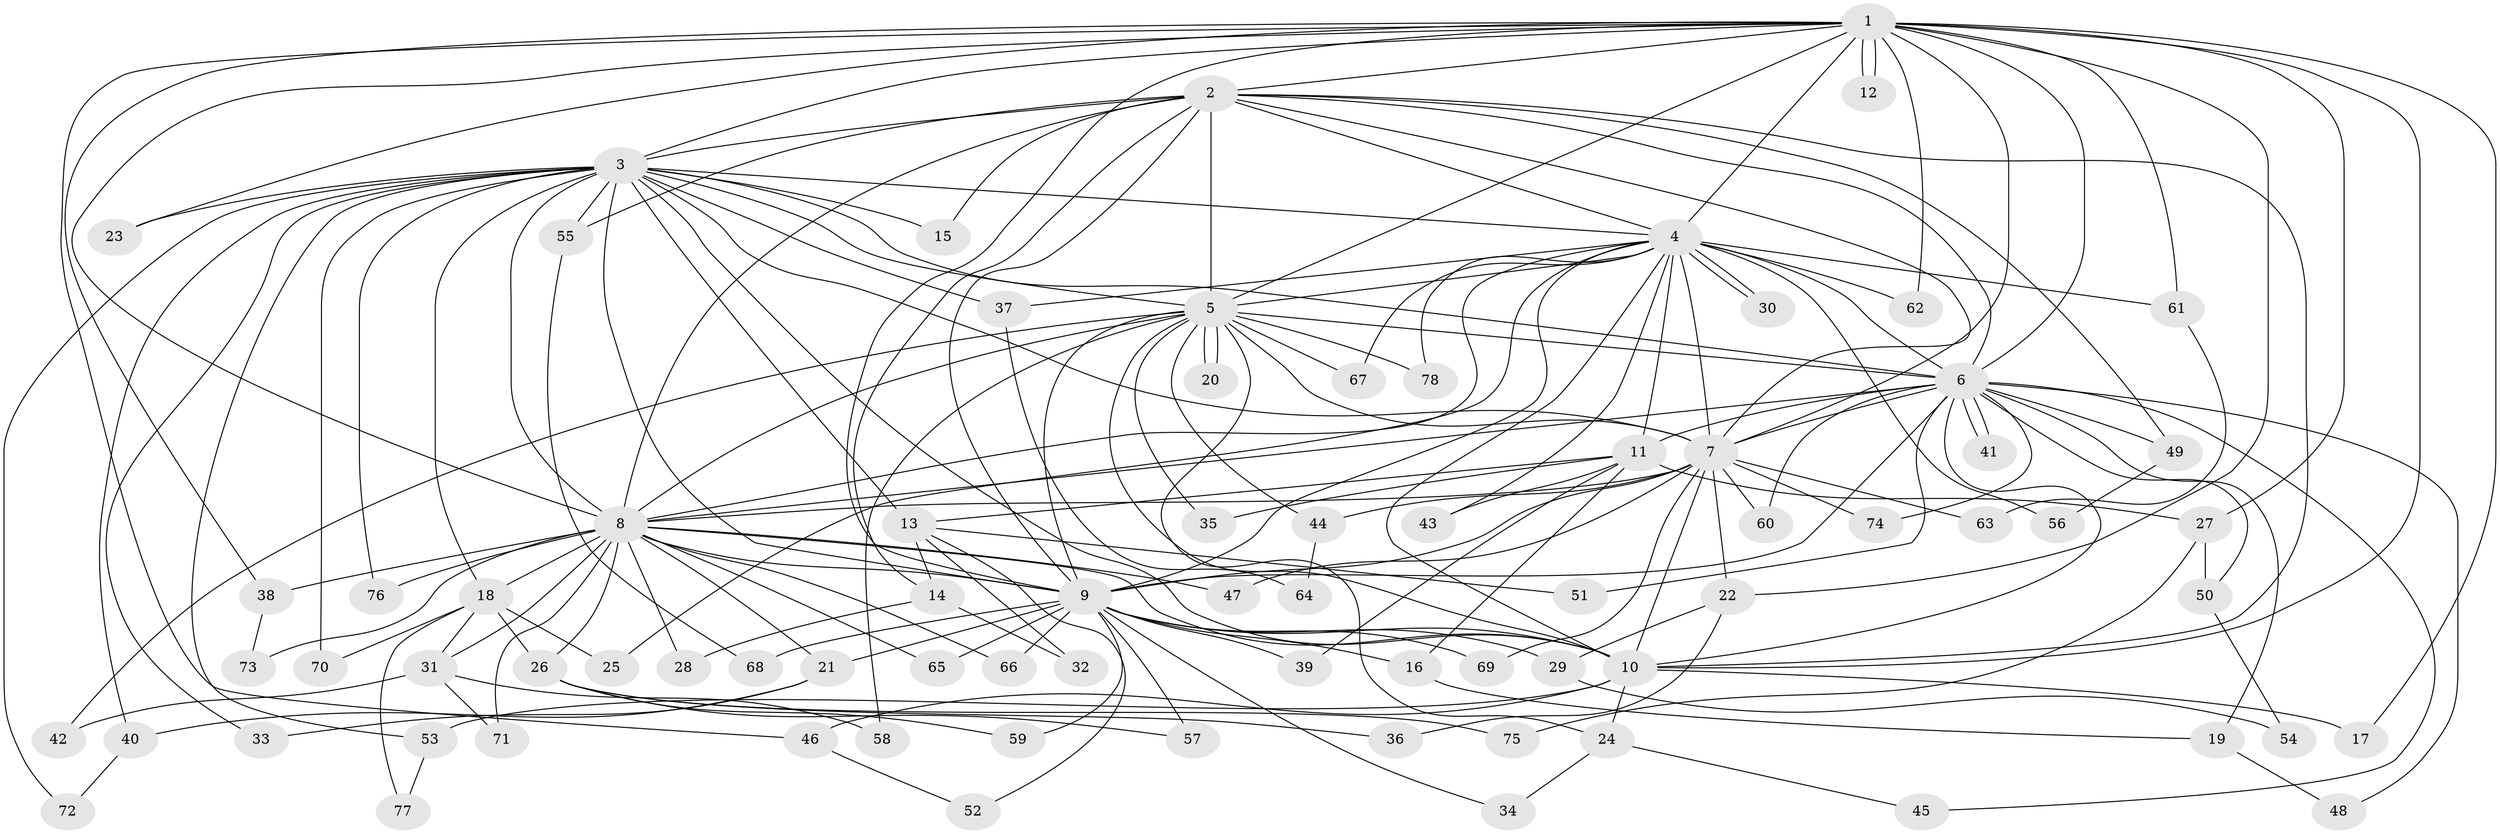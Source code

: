 // Generated by graph-tools (version 1.1) at 2025/14/03/09/25 04:14:18]
// undirected, 78 vertices, 181 edges
graph export_dot {
graph [start="1"]
  node [color=gray90,style=filled];
  1;
  2;
  3;
  4;
  5;
  6;
  7;
  8;
  9;
  10;
  11;
  12;
  13;
  14;
  15;
  16;
  17;
  18;
  19;
  20;
  21;
  22;
  23;
  24;
  25;
  26;
  27;
  28;
  29;
  30;
  31;
  32;
  33;
  34;
  35;
  36;
  37;
  38;
  39;
  40;
  41;
  42;
  43;
  44;
  45;
  46;
  47;
  48;
  49;
  50;
  51;
  52;
  53;
  54;
  55;
  56;
  57;
  58;
  59;
  60;
  61;
  62;
  63;
  64;
  65;
  66;
  67;
  68;
  69;
  70;
  71;
  72;
  73;
  74;
  75;
  76;
  77;
  78;
  1 -- 2;
  1 -- 3;
  1 -- 4;
  1 -- 5;
  1 -- 6;
  1 -- 7;
  1 -- 8;
  1 -- 9;
  1 -- 10;
  1 -- 12;
  1 -- 12;
  1 -- 17;
  1 -- 22;
  1 -- 23;
  1 -- 27;
  1 -- 38;
  1 -- 46;
  1 -- 61;
  1 -- 62;
  2 -- 3;
  2 -- 4;
  2 -- 5;
  2 -- 6;
  2 -- 7;
  2 -- 8;
  2 -- 9;
  2 -- 10;
  2 -- 14;
  2 -- 15;
  2 -- 49;
  2 -- 55;
  3 -- 4;
  3 -- 5;
  3 -- 6;
  3 -- 7;
  3 -- 8;
  3 -- 9;
  3 -- 10;
  3 -- 13;
  3 -- 15;
  3 -- 18;
  3 -- 23;
  3 -- 33;
  3 -- 37;
  3 -- 40;
  3 -- 53;
  3 -- 55;
  3 -- 70;
  3 -- 72;
  3 -- 76;
  4 -- 5;
  4 -- 6;
  4 -- 7;
  4 -- 8;
  4 -- 9;
  4 -- 10;
  4 -- 11;
  4 -- 25;
  4 -- 30;
  4 -- 30;
  4 -- 37;
  4 -- 43;
  4 -- 56;
  4 -- 61;
  4 -- 62;
  4 -- 67;
  4 -- 78;
  5 -- 6;
  5 -- 7;
  5 -- 8;
  5 -- 9;
  5 -- 10;
  5 -- 20;
  5 -- 20;
  5 -- 24;
  5 -- 35;
  5 -- 42;
  5 -- 44;
  5 -- 58;
  5 -- 67;
  5 -- 78;
  6 -- 7;
  6 -- 8;
  6 -- 9;
  6 -- 10;
  6 -- 11;
  6 -- 19;
  6 -- 41;
  6 -- 41;
  6 -- 45;
  6 -- 48;
  6 -- 49;
  6 -- 50;
  6 -- 51;
  6 -- 60;
  6 -- 74;
  7 -- 8;
  7 -- 9;
  7 -- 10;
  7 -- 22;
  7 -- 44;
  7 -- 47;
  7 -- 60;
  7 -- 63;
  7 -- 69;
  7 -- 74;
  8 -- 9;
  8 -- 10;
  8 -- 18;
  8 -- 21;
  8 -- 26;
  8 -- 28;
  8 -- 31;
  8 -- 38;
  8 -- 47;
  8 -- 65;
  8 -- 66;
  8 -- 71;
  8 -- 73;
  8 -- 76;
  9 -- 10;
  9 -- 16;
  9 -- 21;
  9 -- 29;
  9 -- 34;
  9 -- 39;
  9 -- 57;
  9 -- 59;
  9 -- 65;
  9 -- 66;
  9 -- 68;
  9 -- 69;
  10 -- 17;
  10 -- 24;
  10 -- 46;
  10 -- 53;
  11 -- 13;
  11 -- 16;
  11 -- 27;
  11 -- 35;
  11 -- 39;
  11 -- 43;
  13 -- 14;
  13 -- 32;
  13 -- 51;
  13 -- 52;
  14 -- 28;
  14 -- 32;
  16 -- 19;
  18 -- 25;
  18 -- 26;
  18 -- 31;
  18 -- 70;
  18 -- 77;
  19 -- 48;
  21 -- 33;
  21 -- 40;
  22 -- 29;
  22 -- 36;
  24 -- 34;
  24 -- 45;
  26 -- 36;
  26 -- 57;
  26 -- 59;
  26 -- 75;
  27 -- 50;
  27 -- 75;
  29 -- 54;
  31 -- 42;
  31 -- 58;
  31 -- 71;
  37 -- 64;
  38 -- 73;
  40 -- 72;
  44 -- 64;
  46 -- 52;
  49 -- 56;
  50 -- 54;
  53 -- 77;
  55 -- 68;
  61 -- 63;
}
